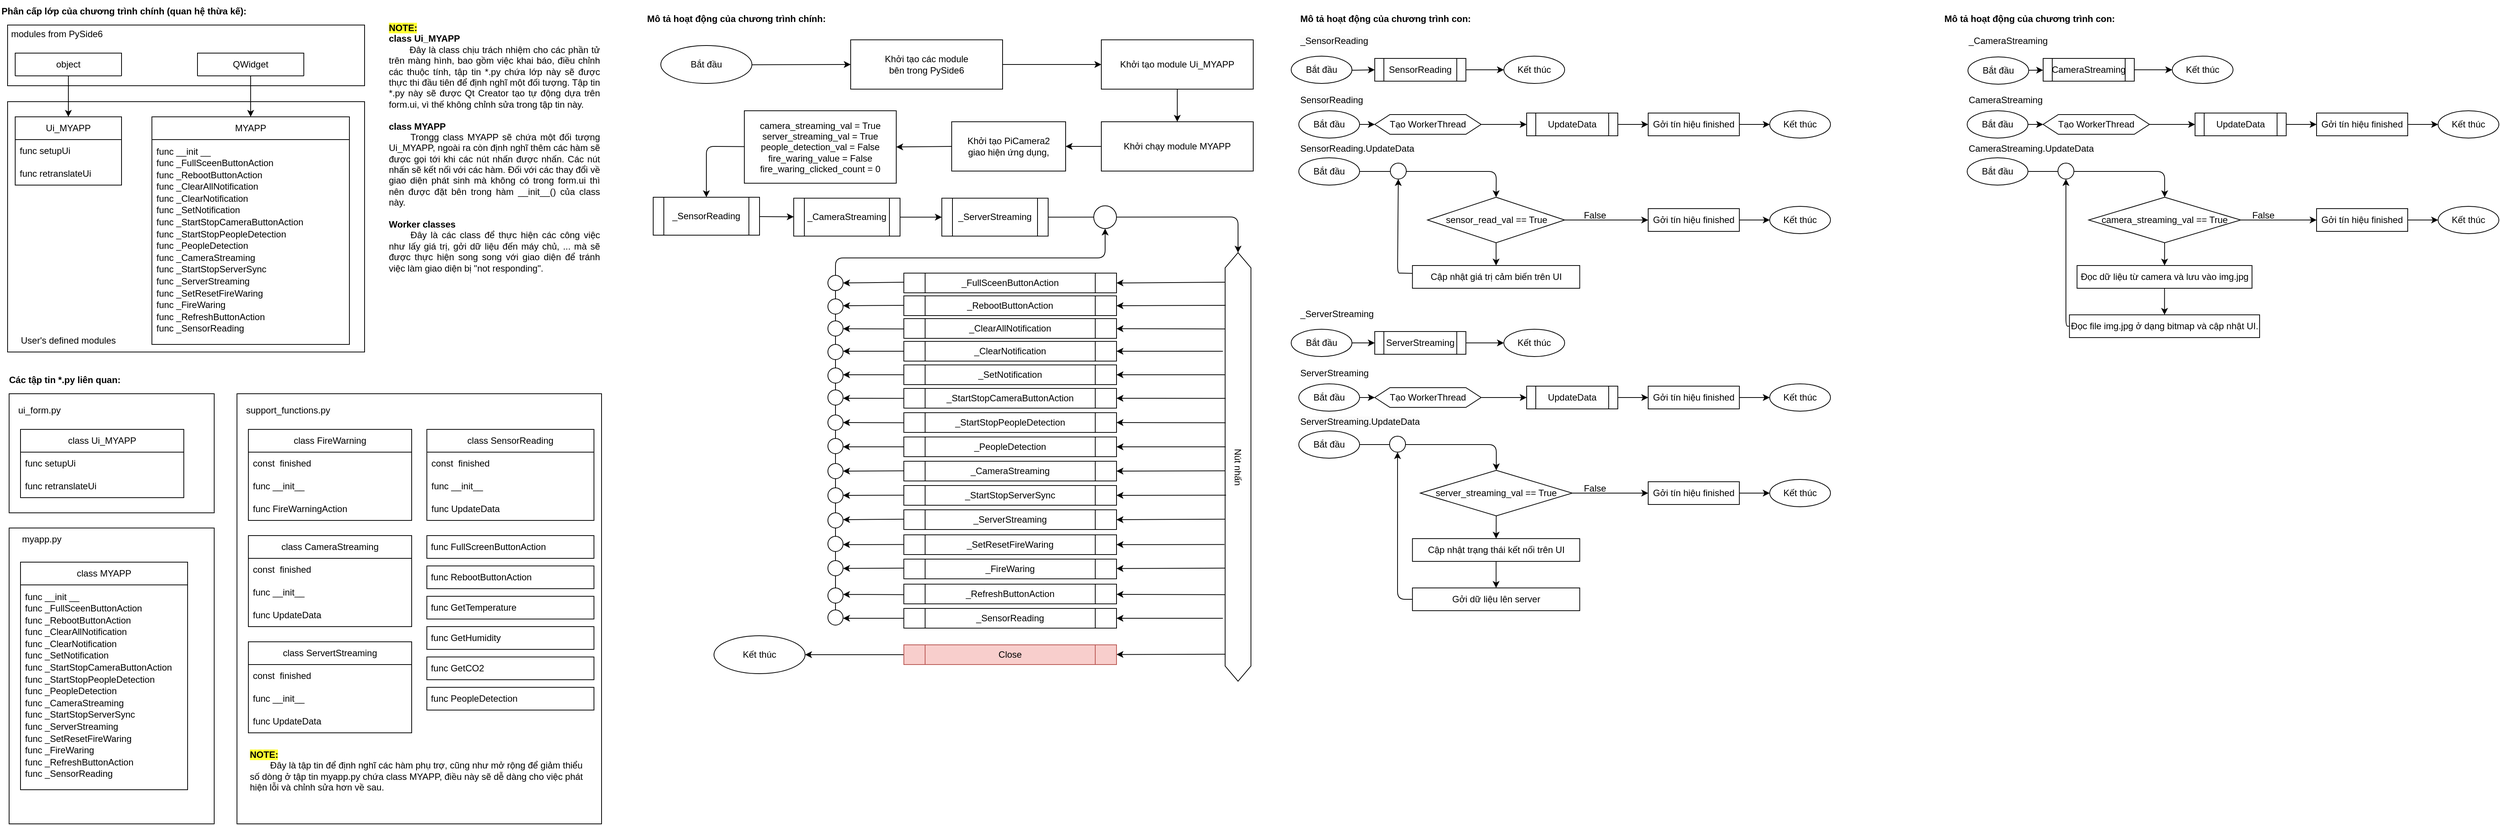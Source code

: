 <mxfile>
    <diagram id="oRTDr8enGg4dGtn7-55L" name="Page-1">
        <mxGraphModel dx="1300" dy="718" grid="1" gridSize="10" guides="1" tooltips="1" connect="1" arrows="1" fold="1" page="1" pageScale="1" pageWidth="850" pageHeight="1100" background="#ffffff" math="0" shadow="0">
            <root>
                <mxCell id="0"/>
                <mxCell id="1" parent="0"/>
                <mxCell id="27" value="" style="rounded=0;whiteSpace=wrap;html=1;" parent="1" vertex="1">
                    <mxGeometry x="20" y="134" width="470" height="330" as="geometry"/>
                </mxCell>
                <mxCell id="23" value="" style="rounded=0;whiteSpace=wrap;html=1;" parent="1" vertex="1">
                    <mxGeometry x="20" y="33" width="470" height="80" as="geometry"/>
                </mxCell>
                <mxCell id="9" value="Ui_MYAPP" style="swimlane;fontStyle=0;childLayout=stackLayout;horizontal=1;startSize=30;horizontalStack=0;resizeParent=1;resizeParentMax=0;resizeLast=0;collapsible=1;marginBottom=0;whiteSpace=wrap;html=1;" parent="1" vertex="1">
                    <mxGeometry x="30" y="154" width="140" height="90" as="geometry"/>
                </mxCell>
                <mxCell id="10" value="func setupUi" style="text;strokeColor=none;fillColor=none;align=left;verticalAlign=middle;spacingLeft=4;spacingRight=4;overflow=hidden;points=[[0,0.5],[1,0.5]];portConstraint=eastwest;rotatable=0;whiteSpace=wrap;html=1;" parent="9" vertex="1">
                    <mxGeometry y="30" width="140" height="30" as="geometry"/>
                </mxCell>
                <mxCell id="11" value="func retranslateUi" style="text;strokeColor=none;fillColor=none;align=left;verticalAlign=middle;spacingLeft=4;spacingRight=4;overflow=hidden;points=[[0,0.5],[1,0.5]];portConstraint=eastwest;rotatable=0;whiteSpace=wrap;html=1;" parent="9" vertex="1">
                    <mxGeometry y="60" width="140" height="30" as="geometry"/>
                </mxCell>
                <mxCell id="17" style="edgeStyle=none;html=1;exitX=0.5;exitY=1;exitDx=0;exitDy=0;entryX=0.5;entryY=0;entryDx=0;entryDy=0;" parent="1" source="13" target="9" edge="1">
                    <mxGeometry relative="1" as="geometry"/>
                </mxCell>
                <mxCell id="13" value="object" style="swimlane;fontStyle=0;childLayout=stackLayout;horizontal=1;startSize=30;horizontalStack=0;resizeParent=1;resizeParentMax=0;resizeLast=0;collapsible=1;marginBottom=0;whiteSpace=wrap;html=1;" parent="1" vertex="1">
                    <mxGeometry x="30" y="70" width="140" height="30" as="geometry"/>
                </mxCell>
                <mxCell id="18" value="MYAPP" style="swimlane;fontStyle=0;childLayout=stackLayout;horizontal=1;startSize=30;horizontalStack=0;resizeParent=1;resizeParentMax=0;resizeLast=0;collapsible=1;marginBottom=0;whiteSpace=wrap;html=1;" parent="1" vertex="1">
                    <mxGeometry x="210" y="154" width="260" height="300" as="geometry"/>
                </mxCell>
                <mxCell id="19" value="&lt;p style=&quot;margin-bottom: 0cm; line-height: 30%;&quot; class=&quot;MsoNormal&quot;&gt;func __init __&lt;br&gt;&lt;/p&gt;&lt;p style=&quot;margin-bottom: 0cm; line-height: 30%;&quot; class=&quot;MsoNormal&quot;&gt;func _FullSceenButtonAction&lt;/p&gt;&lt;p style=&quot;margin-bottom: 0cm; line-height: 30%;&quot; class=&quot;MsoNormal&quot;&gt;func _RebootButtonAction&lt;/p&gt;&lt;p style=&quot;margin-bottom: 0cm; line-height: 30%;&quot; class=&quot;MsoNormal&quot;&gt;func _ClearAllNotification&lt;/p&gt;&lt;p style=&quot;margin-bottom: 0cm; line-height: 30%;&quot; class=&quot;MsoNormal&quot;&gt;func _ClearNotification&lt;/p&gt;&lt;p style=&quot;margin-bottom: 0cm; line-height: 30%;&quot; class=&quot;MsoNormal&quot;&gt;func _SetNotification&lt;/p&gt;&lt;p style=&quot;margin-bottom: 0cm; line-height: 30%;&quot; class=&quot;MsoNormal&quot;&gt;func _StartStopCameraButtonAction&lt;/p&gt;&lt;p style=&quot;margin-bottom: 0cm; line-height: 30%;&quot; class=&quot;MsoNormal&quot;&gt;func _StartStopPeopleDetection&lt;/p&gt;&lt;p style=&quot;margin-bottom: 0cm; line-height: 30%;&quot; class=&quot;MsoNormal&quot;&gt;func _PeopleDetection&lt;/p&gt;&lt;p style=&quot;margin-bottom: 0cm; line-height: 30%;&quot; class=&quot;MsoNormal&quot;&gt;func _CameraStreaming&lt;/p&gt;&lt;p style=&quot;margin-bottom: 0cm; line-height: 30%;&quot; class=&quot;MsoNormal&quot;&gt;func _StartStopServerSync&lt;/p&gt;&lt;p style=&quot;margin-bottom: 0cm; line-height: 30%;&quot; class=&quot;MsoNormal&quot;&gt;func _ServerStreaming&lt;/p&gt;&lt;p style=&quot;margin-bottom: 0cm; line-height: 30%;&quot; class=&quot;MsoNormal&quot;&gt;func _SetResetFireWaring&lt;/p&gt;&lt;p style=&quot;margin-bottom: 0cm; line-height: 30%;&quot; class=&quot;MsoNormal&quot;&gt;func _FireWaring&lt;/p&gt;&lt;p style=&quot;margin-bottom: 0cm; line-height: 30%;&quot; class=&quot;MsoNormal&quot;&gt;func _RefreshButtonAction&lt;/p&gt;&lt;p style=&quot;margin-bottom: 0cm; line-height: 30%;&quot; class=&quot;MsoNormal&quot;&gt;func _SensorReading&lt;/p&gt;&lt;p style=&quot;margin-bottom: 0cm; line-height: 30%;&quot; class=&quot;MsoNormal&quot;&gt;&lt;br&gt;&lt;/p&gt;" style="text;strokeColor=none;fillColor=none;align=left;verticalAlign=middle;spacingLeft=4;spacingRight=4;overflow=hidden;points=[[0,0.5],[1,0.5]];portConstraint=eastwest;rotatable=0;whiteSpace=wrap;html=1;" parent="18" vertex="1">
                    <mxGeometry y="30" width="260" height="270" as="geometry"/>
                </mxCell>
                <mxCell id="25" style="edgeStyle=none;html=1;entryX=0.5;entryY=0;entryDx=0;entryDy=0;" parent="1" source="22" target="18" edge="1">
                    <mxGeometry relative="1" as="geometry"/>
                </mxCell>
                <mxCell id="22" value="QWidget" style="swimlane;fontStyle=0;childLayout=stackLayout;horizontal=1;startSize=30;horizontalStack=0;resizeParent=1;resizeParentMax=0;resizeLast=0;collapsible=1;marginBottom=0;whiteSpace=wrap;html=1;" parent="1" vertex="1">
                    <mxGeometry x="270" y="70" width="140" height="30" as="geometry"/>
                </mxCell>
                <mxCell id="26" value="modules from&amp;nbsp;PySide6" style="text;html=1;strokeColor=none;fillColor=none;align=center;verticalAlign=middle;whiteSpace=wrap;rounded=0;" parent="1" vertex="1">
                    <mxGeometry x="10" y="30" width="150" height="30" as="geometry"/>
                </mxCell>
                <mxCell id="28" value="User's defined modules" style="text;html=1;strokeColor=none;fillColor=none;align=center;verticalAlign=middle;whiteSpace=wrap;rounded=0;" parent="1" vertex="1">
                    <mxGeometry x="25" y="434" width="150" height="30" as="geometry"/>
                </mxCell>
                <mxCell id="38" value="&lt;font color=&quot;#000000&quot;&gt;&lt;b&gt;Phân cấp lớp của chương trình chính (quan hệ thừa kế):&lt;/b&gt;&lt;/font&gt;" style="text;html=1;strokeColor=none;fillColor=none;align=left;verticalAlign=middle;whiteSpace=wrap;rounded=0;labelBackgroundColor=none;fontColor=#FFFFFF;movable=1;resizable=1;rotatable=1;deletable=1;editable=1;connectable=1;" parent="1" vertex="1">
                    <mxGeometry x="10" width="560" height="30" as="geometry"/>
                </mxCell>
                <mxCell id="83" value="" style="rounded=0;whiteSpace=wrap;html=1;" parent="1" vertex="1">
                    <mxGeometry x="22" y="696" width="270" height="390" as="geometry"/>
                </mxCell>
                <mxCell id="84" value="" style="rounded=0;whiteSpace=wrap;html=1;" parent="1" vertex="1">
                    <mxGeometry x="22" y="519" width="270" height="157" as="geometry"/>
                </mxCell>
                <mxCell id="85" value="class Ui_MYAPP" style="swimlane;fontStyle=0;childLayout=stackLayout;horizontal=1;startSize=30;horizontalStack=0;resizeParent=1;resizeParentMax=0;resizeLast=0;collapsible=1;marginBottom=0;whiteSpace=wrap;html=1;" parent="1" vertex="1">
                    <mxGeometry x="37" y="566" width="215" height="90" as="geometry"/>
                </mxCell>
                <mxCell id="86" value="func setupUi" style="text;strokeColor=none;fillColor=none;align=left;verticalAlign=middle;spacingLeft=4;spacingRight=4;overflow=hidden;points=[[0,0.5],[1,0.5]];portConstraint=eastwest;rotatable=0;whiteSpace=wrap;html=1;" parent="85" vertex="1">
                    <mxGeometry y="30" width="215" height="30" as="geometry"/>
                </mxCell>
                <mxCell id="87" value="func retranslateUi" style="text;strokeColor=none;fillColor=none;align=left;verticalAlign=middle;spacingLeft=4;spacingRight=4;overflow=hidden;points=[[0,0.5],[1,0.5]];portConstraint=eastwest;rotatable=0;whiteSpace=wrap;html=1;" parent="85" vertex="1">
                    <mxGeometry y="60" width="215" height="30" as="geometry"/>
                </mxCell>
                <mxCell id="88" value="class&amp;nbsp;MYAPP" style="swimlane;fontStyle=0;childLayout=stackLayout;horizontal=1;startSize=30;horizontalStack=0;resizeParent=1;resizeParentMax=0;resizeLast=0;collapsible=1;marginBottom=0;whiteSpace=wrap;html=1;" parent="1" vertex="1">
                    <mxGeometry x="37" y="741" width="220" height="300" as="geometry"/>
                </mxCell>
                <mxCell id="89" value="&lt;p style=&quot;margin-bottom: 0cm; line-height: 30%;&quot; class=&quot;MsoNormal&quot;&gt;func __init __&lt;br&gt;&lt;/p&gt;&lt;p style=&quot;margin-bottom: 0cm; line-height: 30%;&quot; class=&quot;MsoNormal&quot;&gt;func _FullSceenButtonAction&lt;/p&gt;&lt;p style=&quot;margin-bottom: 0cm; line-height: 30%;&quot; class=&quot;MsoNormal&quot;&gt;func _RebootButtonAction&lt;/p&gt;&lt;p style=&quot;margin-bottom: 0cm; line-height: 30%;&quot; class=&quot;MsoNormal&quot;&gt;func _ClearAllNotification&lt;/p&gt;&lt;p style=&quot;margin-bottom: 0cm; line-height: 30%;&quot; class=&quot;MsoNormal&quot;&gt;func _ClearNotification&lt;/p&gt;&lt;p style=&quot;margin-bottom: 0cm; line-height: 30%;&quot; class=&quot;MsoNormal&quot;&gt;func _SetNotification&lt;/p&gt;&lt;p style=&quot;margin-bottom: 0cm; line-height: 30%;&quot; class=&quot;MsoNormal&quot;&gt;func _StartStopCameraButtonAction&lt;/p&gt;&lt;p style=&quot;margin-bottom: 0cm; line-height: 30%;&quot; class=&quot;MsoNormal&quot;&gt;func _StartStopPeopleDetection&lt;/p&gt;&lt;p style=&quot;margin-bottom: 0cm; line-height: 30%;&quot; class=&quot;MsoNormal&quot;&gt;func _PeopleDetection&lt;/p&gt;&lt;p style=&quot;margin-bottom: 0cm; line-height: 30%;&quot; class=&quot;MsoNormal&quot;&gt;func _CameraStreaming&lt;/p&gt;&lt;p style=&quot;margin-bottom: 0cm; line-height: 30%;&quot; class=&quot;MsoNormal&quot;&gt;func _StartStopServerSync&lt;/p&gt;&lt;p style=&quot;margin-bottom: 0cm; line-height: 30%;&quot; class=&quot;MsoNormal&quot;&gt;func _ServerStreaming&lt;/p&gt;&lt;p style=&quot;margin-bottom: 0cm; line-height: 30%;&quot; class=&quot;MsoNormal&quot;&gt;func _SetResetFireWaring&lt;/p&gt;&lt;p style=&quot;margin-bottom: 0cm; line-height: 30%;&quot; class=&quot;MsoNormal&quot;&gt;func _FireWaring&lt;/p&gt;&lt;p style=&quot;margin-bottom: 0cm; line-height: 30%;&quot; class=&quot;MsoNormal&quot;&gt;func _RefreshButtonAction&lt;/p&gt;&lt;p style=&quot;margin-bottom: 0cm; line-height: 30%;&quot; class=&quot;MsoNormal&quot;&gt;func _SensorReading&lt;/p&gt;&lt;p style=&quot;margin-bottom: 0cm; line-height: 30%;&quot; class=&quot;MsoNormal&quot;&gt;&lt;br&gt;&lt;/p&gt;" style="text;strokeColor=none;fillColor=none;align=left;verticalAlign=middle;spacingLeft=4;spacingRight=4;overflow=hidden;points=[[0,0.5],[1,0.5]];portConstraint=eastwest;rotatable=0;whiteSpace=wrap;html=1;" parent="88" vertex="1">
                    <mxGeometry y="30" width="220" height="270" as="geometry"/>
                </mxCell>
                <mxCell id="90" value="ui_form.py" style="text;html=1;strokeColor=none;fillColor=none;align=left;verticalAlign=middle;whiteSpace=wrap;rounded=0;" parent="1" vertex="1">
                    <mxGeometry x="32" y="526" width="150" height="30" as="geometry"/>
                </mxCell>
                <mxCell id="91" value="&lt;font color=&quot;#000000&quot;&gt;&lt;b&gt;Các tập tin *.py liên quan:&lt;/b&gt;&lt;/font&gt;" style="text;html=1;strokeColor=none;fillColor=none;align=left;verticalAlign=middle;whiteSpace=wrap;rounded=0;labelBackgroundColor=none;fontColor=#FFFFFF;movable=1;resizable=1;rotatable=1;deletable=1;editable=1;connectable=1;" parent="1" vertex="1">
                    <mxGeometry x="20" y="486" width="560" height="30" as="geometry"/>
                </mxCell>
                <mxCell id="92" value="myapp.py" style="text;html=1;strokeColor=none;fillColor=none;align=left;verticalAlign=middle;whiteSpace=wrap;rounded=0;" parent="1" vertex="1">
                    <mxGeometry x="37" y="696" width="150" height="30" as="geometry"/>
                </mxCell>
                <mxCell id="93" value="" style="rounded=0;whiteSpace=wrap;html=1;" parent="1" vertex="1">
                    <mxGeometry x="322" y="519" width="480" height="567" as="geometry"/>
                </mxCell>
                <mxCell id="94" value="class&amp;nbsp;FireWarning" style="swimlane;fontStyle=0;childLayout=stackLayout;horizontal=1;startSize=30;horizontalStack=0;resizeParent=1;resizeParentMax=0;resizeLast=0;collapsible=1;marginBottom=0;whiteSpace=wrap;html=1;" parent="1" vertex="1">
                    <mxGeometry x="337" y="566" width="215" height="120" as="geometry"/>
                </mxCell>
                <mxCell id="95" value="const&amp;nbsp; finished" style="text;strokeColor=none;fillColor=none;align=left;verticalAlign=middle;spacingLeft=4;spacingRight=4;overflow=hidden;points=[[0,0.5],[1,0.5]];portConstraint=eastwest;rotatable=0;whiteSpace=wrap;html=1;" parent="94" vertex="1">
                    <mxGeometry y="30" width="215" height="30" as="geometry"/>
                </mxCell>
                <mxCell id="96" value="func __init__" style="text;strokeColor=none;fillColor=none;align=left;verticalAlign=middle;spacingLeft=4;spacingRight=4;overflow=hidden;points=[[0,0.5],[1,0.5]];portConstraint=eastwest;rotatable=0;whiteSpace=wrap;html=1;" parent="94" vertex="1">
                    <mxGeometry y="60" width="215" height="30" as="geometry"/>
                </mxCell>
                <mxCell id="97" value="func FireWarningAction" style="text;strokeColor=none;fillColor=none;align=left;verticalAlign=middle;spacingLeft=4;spacingRight=4;overflow=hidden;points=[[0,0.5],[1,0.5]];portConstraint=eastwest;rotatable=0;whiteSpace=wrap;html=1;" parent="94" vertex="1">
                    <mxGeometry y="90" width="215" height="30" as="geometry"/>
                </mxCell>
                <mxCell id="98" value="support_functions.py" style="text;html=1;strokeColor=none;fillColor=none;align=left;verticalAlign=middle;whiteSpace=wrap;rounded=0;" parent="1" vertex="1">
                    <mxGeometry x="332" y="526" width="150" height="30" as="geometry"/>
                </mxCell>
                <mxCell id="99" value="class&amp;nbsp;CameraStreaming" style="swimlane;fontStyle=0;childLayout=stackLayout;horizontal=1;startSize=30;horizontalStack=0;resizeParent=1;resizeParentMax=0;resizeLast=0;collapsible=1;marginBottom=0;whiteSpace=wrap;html=1;" parent="1" vertex="1">
                    <mxGeometry x="337" y="706" width="215" height="120" as="geometry"/>
                </mxCell>
                <mxCell id="100" value="const&amp;nbsp; finished" style="text;strokeColor=none;fillColor=none;align=left;verticalAlign=middle;spacingLeft=4;spacingRight=4;overflow=hidden;points=[[0,0.5],[1,0.5]];portConstraint=eastwest;rotatable=0;whiteSpace=wrap;html=1;" parent="99" vertex="1">
                    <mxGeometry y="30" width="215" height="30" as="geometry"/>
                </mxCell>
                <mxCell id="101" value="func __init__" style="text;strokeColor=none;fillColor=none;align=left;verticalAlign=middle;spacingLeft=4;spacingRight=4;overflow=hidden;points=[[0,0.5],[1,0.5]];portConstraint=eastwest;rotatable=0;whiteSpace=wrap;html=1;" parent="99" vertex="1">
                    <mxGeometry y="60" width="215" height="30" as="geometry"/>
                </mxCell>
                <mxCell id="102" value="func UpdateData" style="text;strokeColor=none;fillColor=none;align=left;verticalAlign=middle;spacingLeft=4;spacingRight=4;overflow=hidden;points=[[0,0.5],[1,0.5]];portConstraint=eastwest;rotatable=0;whiteSpace=wrap;html=1;" parent="99" vertex="1">
                    <mxGeometry y="90" width="215" height="30" as="geometry"/>
                </mxCell>
                <mxCell id="103" value="class&amp;nbsp;ServertStreaming" style="swimlane;fontStyle=0;childLayout=stackLayout;horizontal=1;startSize=30;horizontalStack=0;resizeParent=1;resizeParentMax=0;resizeLast=0;collapsible=1;marginBottom=0;whiteSpace=wrap;html=1;" parent="1" vertex="1">
                    <mxGeometry x="337" y="846" width="215" height="120" as="geometry"/>
                </mxCell>
                <mxCell id="104" value="const&amp;nbsp; finished" style="text;strokeColor=none;fillColor=none;align=left;verticalAlign=middle;spacingLeft=4;spacingRight=4;overflow=hidden;points=[[0,0.5],[1,0.5]];portConstraint=eastwest;rotatable=0;whiteSpace=wrap;html=1;" parent="103" vertex="1">
                    <mxGeometry y="30" width="215" height="30" as="geometry"/>
                </mxCell>
                <mxCell id="105" value="func __init__" style="text;strokeColor=none;fillColor=none;align=left;verticalAlign=middle;spacingLeft=4;spacingRight=4;overflow=hidden;points=[[0,0.5],[1,0.5]];portConstraint=eastwest;rotatable=0;whiteSpace=wrap;html=1;" parent="103" vertex="1">
                    <mxGeometry y="60" width="215" height="30" as="geometry"/>
                </mxCell>
                <mxCell id="106" value="func UpdateData" style="text;strokeColor=none;fillColor=none;align=left;verticalAlign=middle;spacingLeft=4;spacingRight=4;overflow=hidden;points=[[0,0.5],[1,0.5]];portConstraint=eastwest;rotatable=0;whiteSpace=wrap;html=1;" parent="103" vertex="1">
                    <mxGeometry y="90" width="215" height="30" as="geometry"/>
                </mxCell>
                <mxCell id="107" value="class SensorReading" style="swimlane;fontStyle=0;childLayout=stackLayout;horizontal=1;startSize=30;horizontalStack=0;resizeParent=1;resizeParentMax=0;resizeLast=0;collapsible=1;marginBottom=0;whiteSpace=wrap;html=1;" parent="1" vertex="1">
                    <mxGeometry x="572" y="566" width="220" height="120" as="geometry"/>
                </mxCell>
                <mxCell id="108" value="const&amp;nbsp; finished" style="text;strokeColor=none;fillColor=none;align=left;verticalAlign=middle;spacingLeft=4;spacingRight=4;overflow=hidden;points=[[0,0.5],[1,0.5]];portConstraint=eastwest;rotatable=0;whiteSpace=wrap;html=1;" parent="107" vertex="1">
                    <mxGeometry y="30" width="220" height="30" as="geometry"/>
                </mxCell>
                <mxCell id="109" value="func __init__" style="text;strokeColor=none;fillColor=none;align=left;verticalAlign=middle;spacingLeft=4;spacingRight=4;overflow=hidden;points=[[0,0.5],[1,0.5]];portConstraint=eastwest;rotatable=0;whiteSpace=wrap;html=1;" parent="107" vertex="1">
                    <mxGeometry y="60" width="220" height="30" as="geometry"/>
                </mxCell>
                <mxCell id="110" value="func UpdateData" style="text;strokeColor=none;fillColor=none;align=left;verticalAlign=middle;spacingLeft=4;spacingRight=4;overflow=hidden;points=[[0,0.5],[1,0.5]];portConstraint=eastwest;rotatable=0;whiteSpace=wrap;html=1;" parent="107" vertex="1">
                    <mxGeometry y="90" width="220" height="30" as="geometry"/>
                </mxCell>
                <mxCell id="111" value="&amp;nbsp;func FullScreenButtonAction" style="rounded=0;whiteSpace=wrap;html=1;labelBackgroundColor=none;fontColor=#000000;align=left;" parent="1" vertex="1">
                    <mxGeometry x="572" y="706" width="220" height="30" as="geometry"/>
                </mxCell>
                <mxCell id="112" value="&amp;nbsp;func RebootButtonAction" style="rounded=0;whiteSpace=wrap;html=1;labelBackgroundColor=none;fontColor=#000000;align=left;" parent="1" vertex="1">
                    <mxGeometry x="572" y="746" width="220" height="30" as="geometry"/>
                </mxCell>
                <mxCell id="113" value="&amp;nbsp;func GetTemperature" style="rounded=0;whiteSpace=wrap;html=1;labelBackgroundColor=none;fontColor=#000000;align=left;" parent="1" vertex="1">
                    <mxGeometry x="572" y="786" width="220" height="30" as="geometry"/>
                </mxCell>
                <mxCell id="114" value="&amp;nbsp;func GetHumidity" style="rounded=0;whiteSpace=wrap;html=1;labelBackgroundColor=none;fontColor=#000000;align=left;" parent="1" vertex="1">
                    <mxGeometry x="572" y="826" width="220" height="30" as="geometry"/>
                </mxCell>
                <mxCell id="115" value="&amp;nbsp;func GetCO2" style="rounded=0;whiteSpace=wrap;html=1;labelBackgroundColor=none;fontColor=#000000;align=left;" parent="1" vertex="1">
                    <mxGeometry x="572" y="866" width="220" height="30" as="geometry"/>
                </mxCell>
                <mxCell id="116" value="&amp;nbsp;func PeopleDetection" style="rounded=0;whiteSpace=wrap;html=1;labelBackgroundColor=none;fontColor=#000000;align=left;" parent="1" vertex="1">
                    <mxGeometry x="572" y="906" width="220" height="30" as="geometry"/>
                </mxCell>
                <mxCell id="330" value="&lt;font color=&quot;#000000&quot;&gt;&lt;b&gt;Mô tả hoạt động của chương trình con:&lt;/b&gt;&lt;/font&gt;" style="text;html=1;strokeColor=none;fillColor=none;align=left;verticalAlign=middle;whiteSpace=wrap;rounded=0;labelBackgroundColor=none;fontColor=#FFFFFF;movable=1;resizable=1;rotatable=1;deletable=1;editable=1;connectable=1;" parent="1" vertex="1">
                    <mxGeometry x="1720" y="10" width="560" height="30" as="geometry"/>
                </mxCell>
                <mxCell id="356" value="&lt;span style=&quot;color: rgb(0, 0, 0); font-family: Helvetica; font-size: 12px; font-style: normal; font-variant-ligatures: normal; font-variant-caps: normal; font-weight: 400; letter-spacing: normal; orphans: 2; text-align: center; text-indent: 0px; text-transform: none; widows: 2; word-spacing: 0px; -webkit-text-stroke-width: 0px; background-color: rgb(251, 251, 251); text-decoration-thickness: initial; text-decoration-style: initial; text-decoration-color: initial; float: none; display: inline !important;&quot;&gt;_SensorReading&lt;/span&gt;" style="text;whiteSpace=wrap;html=1;fontColor=#000000;" parent="1" vertex="1">
                    <mxGeometry x="1720" y="40" width="120" height="40" as="geometry"/>
                </mxCell>
                <mxCell id="362" value="" style="edgeStyle=none;html=1;fontColor=#000000;" parent="1" source="358" target="360" edge="1">
                    <mxGeometry relative="1" as="geometry"/>
                </mxCell>
                <mxCell id="358" value="Bắt đầu" style="ellipse;whiteSpace=wrap;html=1;labelBackgroundColor=none;fontColor=#000000;" parent="1" vertex="1">
                    <mxGeometry x="1710" y="74" width="80" height="36" as="geometry"/>
                </mxCell>
                <mxCell id="363" value="" style="edgeStyle=none;html=1;fontColor=#000000;" parent="1" source="360" target="361" edge="1">
                    <mxGeometry relative="1" as="geometry"/>
                </mxCell>
                <mxCell id="360" value="SensorReading" style="shape=process;whiteSpace=wrap;html=1;backgroundOutline=1;labelBackgroundColor=none;fontColor=#000000;" parent="1" vertex="1">
                    <mxGeometry x="1820" y="77" width="120" height="30" as="geometry"/>
                </mxCell>
                <mxCell id="361" value="Kết thúc" style="ellipse;whiteSpace=wrap;html=1;labelBackgroundColor=none;fontColor=#000000;" parent="1" vertex="1">
                    <mxGeometry x="1990" y="74" width="80" height="36" as="geometry"/>
                </mxCell>
                <mxCell id="364" value="&lt;span style=&quot;color: rgb(0, 0, 0); font-family: Helvetica; font-size: 12px; font-style: normal; font-variant-ligatures: normal; font-variant-caps: normal; font-weight: 400; letter-spacing: normal; orphans: 2; text-align: center; text-indent: 0px; text-transform: none; widows: 2; word-spacing: 0px; -webkit-text-stroke-width: 0px; background-color: rgb(251, 251, 251); text-decoration-thickness: initial; text-decoration-style: initial; text-decoration-color: initial; float: none; display: inline !important;&quot;&gt;SensorReading&lt;/span&gt;" style="text;whiteSpace=wrap;html=1;fontColor=#000000;" parent="1" vertex="1">
                    <mxGeometry x="1720" y="117.5" width="120" height="40" as="geometry"/>
                </mxCell>
                <mxCell id="367" value="" style="edgeStyle=none;html=1;fontColor=#000000;" parent="1" source="365" target="366" edge="1">
                    <mxGeometry relative="1" as="geometry"/>
                </mxCell>
                <mxCell id="365" value="Bắt đầu" style="ellipse;whiteSpace=wrap;html=1;labelBackgroundColor=none;fontColor=#000000;" parent="1" vertex="1">
                    <mxGeometry x="1720" y="146" width="80" height="36" as="geometry"/>
                </mxCell>
                <mxCell id="366" value="Tạo WorkerThread" style="shape=hexagon;perimeter=hexagonPerimeter2;whiteSpace=wrap;html=1;fixedSize=1;labelBackgroundColor=none;fontColor=#000000;" parent="1" vertex="1">
                    <mxGeometry x="1820" y="151" width="140" height="26" as="geometry"/>
                </mxCell>
                <mxCell id="368" value="" style="endArrow=classic;html=1;fontColor=#000000;exitX=1;exitY=0.5;exitDx=0;exitDy=0;" parent="1" source="366" edge="1">
                    <mxGeometry width="50" height="50" relative="1" as="geometry">
                        <mxPoint x="2010" y="190" as="sourcePoint"/>
                        <mxPoint x="2020" y="164" as="targetPoint"/>
                    </mxGeometry>
                </mxCell>
                <mxCell id="373" value="" style="edgeStyle=none;html=1;fontColor=#000000;" parent="1" source="370" target="371" edge="1">
                    <mxGeometry relative="1" as="geometry"/>
                </mxCell>
                <mxCell id="370" value="UpdateData" style="shape=process;whiteSpace=wrap;html=1;backgroundOutline=1;labelBackgroundColor=none;fontColor=#000000;" parent="1" vertex="1">
                    <mxGeometry x="2020" y="149" width="120" height="30" as="geometry"/>
                </mxCell>
                <mxCell id="374" value="" style="edgeStyle=none;html=1;fontColor=#000000;" parent="1" source="371" target="372" edge="1">
                    <mxGeometry relative="1" as="geometry"/>
                </mxCell>
                <mxCell id="371" value="Gởi tín hiệu finished" style="rounded=0;whiteSpace=wrap;html=1;labelBackgroundColor=none;fontColor=#000000;" parent="1" vertex="1">
                    <mxGeometry x="2180" y="149" width="120" height="30" as="geometry"/>
                </mxCell>
                <mxCell id="372" value="Kết thúc" style="ellipse;whiteSpace=wrap;html=1;labelBackgroundColor=none;fontColor=#000000;" parent="1" vertex="1">
                    <mxGeometry x="2340" y="146" width="80" height="36" as="geometry"/>
                </mxCell>
                <mxCell id="375" value="&lt;span style=&quot;color: rgb(0, 0, 0); font-family: Helvetica; font-size: 12px; font-style: normal; font-variant-ligatures: normal; font-variant-caps: normal; font-weight: 400; letter-spacing: normal; orphans: 2; text-align: center; text-indent: 0px; text-transform: none; widows: 2; word-spacing: 0px; -webkit-text-stroke-width: 0px; background-color: rgb(251, 251, 251); text-decoration-thickness: initial; text-decoration-style: initial; text-decoration-color: initial; float: none; display: inline !important;&quot;&gt;SensorReading.UpdateData&lt;/span&gt;" style="text;whiteSpace=wrap;html=1;fontColor=#000000;" parent="1" vertex="1">
                    <mxGeometry x="1720" y="182" width="180" height="40" as="geometry"/>
                </mxCell>
                <mxCell id="378" style="edgeStyle=none;html=1;entryX=0.5;entryY=0;entryDx=0;entryDy=0;fontColor=#000000;" parent="1" source="376" target="377" edge="1">
                    <mxGeometry relative="1" as="geometry">
                        <Array as="points">
                            <mxPoint x="1980" y="226"/>
                        </Array>
                    </mxGeometry>
                </mxCell>
                <mxCell id="376" value="Bắt đầu" style="ellipse;whiteSpace=wrap;html=1;labelBackgroundColor=none;fontColor=#000000;" parent="1" vertex="1">
                    <mxGeometry x="1720" y="208" width="80" height="36" as="geometry"/>
                </mxCell>
                <mxCell id="383" style="edgeStyle=none;html=1;entryX=0;entryY=0.5;entryDx=0;entryDy=0;fontColor=#000000;" parent="1" source="377" target="381" edge="1">
                    <mxGeometry relative="1" as="geometry"/>
                </mxCell>
                <mxCell id="389" value="" style="edgeStyle=none;html=1;fontColor=#000000;" parent="1" source="377" target="385" edge="1">
                    <mxGeometry relative="1" as="geometry"/>
                </mxCell>
                <mxCell id="377" value="sensor_read_val == True" style="rhombus;whiteSpace=wrap;html=1;labelBackgroundColor=none;fontColor=#000000;" parent="1" vertex="1">
                    <mxGeometry x="1889.5" y="260" width="180.5" height="60" as="geometry"/>
                </mxCell>
                <mxCell id="380" value="" style="edgeStyle=none;html=1;fontColor=#000000;" parent="1" source="381" target="382" edge="1">
                    <mxGeometry relative="1" as="geometry"/>
                </mxCell>
                <mxCell id="381" value="Gởi tín hiệu finished" style="rounded=0;whiteSpace=wrap;html=1;labelBackgroundColor=none;fontColor=#000000;" parent="1" vertex="1">
                    <mxGeometry x="2180" y="275" width="120" height="30" as="geometry"/>
                </mxCell>
                <mxCell id="382" value="Kết thúc" style="ellipse;whiteSpace=wrap;html=1;labelBackgroundColor=none;fontColor=#000000;" parent="1" vertex="1">
                    <mxGeometry x="2340" y="272" width="80" height="36" as="geometry"/>
                </mxCell>
                <mxCell id="384" value="False" style="text;html=1;strokeColor=none;fillColor=none;align=center;verticalAlign=middle;whiteSpace=wrap;rounded=0;labelBackgroundColor=none;fontColor=#000000;" parent="1" vertex="1">
                    <mxGeometry x="2080" y="269" width="60" height="30" as="geometry"/>
                </mxCell>
                <mxCell id="390" style="edgeStyle=none;html=1;entryX=0.5;entryY=1;entryDx=0;entryDy=0;fontColor=#000000;" parent="1" source="385" target="386" edge="1">
                    <mxGeometry relative="1" as="geometry">
                        <Array as="points">
                            <mxPoint x="1860" y="360"/>
                            <mxPoint x="1850" y="360"/>
                        </Array>
                    </mxGeometry>
                </mxCell>
                <mxCell id="385" value="Cập nhật giá trị cảm biến trên UI" style="rounded=0;whiteSpace=wrap;html=1;labelBackgroundColor=none;fontColor=#000000;" parent="1" vertex="1">
                    <mxGeometry x="1869.63" y="350" width="220.25" height="30" as="geometry"/>
                </mxCell>
                <mxCell id="386" value="" style="ellipse;whiteSpace=wrap;html=1;aspect=fixed;labelBackgroundColor=none;fontColor=#000000;" parent="1" vertex="1">
                    <mxGeometry x="1840.5" y="215" width="21" height="21" as="geometry"/>
                </mxCell>
                <mxCell id="391" value="" style="edgeStyle=none;html=1;fontColor=#000000;" parent="1" source="392" target="394" edge="1">
                    <mxGeometry relative="1" as="geometry"/>
                </mxCell>
                <mxCell id="392" value="Bắt đầu" style="ellipse;whiteSpace=wrap;html=1;labelBackgroundColor=none;fontColor=#000000;" parent="1" vertex="1">
                    <mxGeometry x="1710" y="434" width="80" height="36" as="geometry"/>
                </mxCell>
                <mxCell id="393" value="" style="edgeStyle=none;html=1;fontColor=#000000;" parent="1" source="394" target="395" edge="1">
                    <mxGeometry relative="1" as="geometry"/>
                </mxCell>
                <mxCell id="394" value="ServerStreaming" style="shape=process;whiteSpace=wrap;html=1;backgroundOutline=1;labelBackgroundColor=none;fontColor=#000000;" parent="1" vertex="1">
                    <mxGeometry x="1820" y="437" width="120" height="30" as="geometry"/>
                </mxCell>
                <mxCell id="395" value="Kết thúc" style="ellipse;whiteSpace=wrap;html=1;labelBackgroundColor=none;fontColor=#000000;" parent="1" vertex="1">
                    <mxGeometry x="1990" y="434" width="80" height="36" as="geometry"/>
                </mxCell>
                <mxCell id="396" value="&lt;span style=&quot;text-align: center;&quot;&gt;ServerStreaming&lt;/span&gt;" style="text;whiteSpace=wrap;html=1;fontColor=#000000;" parent="1" vertex="1">
                    <mxGeometry x="1720" y="477.5" width="120" height="40" as="geometry"/>
                </mxCell>
                <mxCell id="397" value="" style="edgeStyle=none;html=1;fontColor=#000000;" parent="1" source="398" target="399" edge="1">
                    <mxGeometry relative="1" as="geometry"/>
                </mxCell>
                <mxCell id="398" value="Bắt đầu" style="ellipse;whiteSpace=wrap;html=1;labelBackgroundColor=none;fontColor=#000000;" parent="1" vertex="1">
                    <mxGeometry x="1720" y="506" width="80" height="36" as="geometry"/>
                </mxCell>
                <mxCell id="399" value="Tạo WorkerThread" style="shape=hexagon;perimeter=hexagonPerimeter2;whiteSpace=wrap;html=1;fixedSize=1;labelBackgroundColor=none;fontColor=#000000;" parent="1" vertex="1">
                    <mxGeometry x="1820" y="511" width="140" height="26" as="geometry"/>
                </mxCell>
                <mxCell id="400" value="" style="endArrow=classic;html=1;fontColor=#000000;exitX=1;exitY=0.5;exitDx=0;exitDy=0;" parent="1" source="399" edge="1">
                    <mxGeometry width="50" height="50" relative="1" as="geometry">
                        <mxPoint x="2010" y="550" as="sourcePoint"/>
                        <mxPoint x="2020" y="524" as="targetPoint"/>
                    </mxGeometry>
                </mxCell>
                <mxCell id="401" value="" style="edgeStyle=none;html=1;fontColor=#000000;" parent="1" source="402" target="404" edge="1">
                    <mxGeometry relative="1" as="geometry"/>
                </mxCell>
                <mxCell id="402" value="UpdateData" style="shape=process;whiteSpace=wrap;html=1;backgroundOutline=1;labelBackgroundColor=none;fontColor=#000000;" parent="1" vertex="1">
                    <mxGeometry x="2020" y="509" width="120" height="30" as="geometry"/>
                </mxCell>
                <mxCell id="403" value="" style="edgeStyle=none;html=1;fontColor=#000000;" parent="1" source="404" target="405" edge="1">
                    <mxGeometry relative="1" as="geometry"/>
                </mxCell>
                <mxCell id="404" value="Gởi tín hiệu finished" style="rounded=0;whiteSpace=wrap;html=1;labelBackgroundColor=none;fontColor=#000000;" parent="1" vertex="1">
                    <mxGeometry x="2180" y="509" width="120" height="30" as="geometry"/>
                </mxCell>
                <mxCell id="405" value="Kết thúc" style="ellipse;whiteSpace=wrap;html=1;labelBackgroundColor=none;fontColor=#000000;" parent="1" vertex="1">
                    <mxGeometry x="2340" y="506" width="80" height="36" as="geometry"/>
                </mxCell>
                <mxCell id="406" value="&lt;span style=&quot;color: rgb(0, 0, 0); font-family: Helvetica; font-size: 12px; font-style: normal; font-variant-ligatures: normal; font-variant-caps: normal; font-weight: 400; letter-spacing: normal; orphans: 2; text-align: center; text-indent: 0px; text-transform: none; widows: 2; word-spacing: 0px; -webkit-text-stroke-width: 0px; background-color: rgb(251, 251, 251); text-decoration-thickness: initial; text-decoration-style: initial; text-decoration-color: initial; float: none; display: inline !important;&quot;&gt;ServerStreaming.UpdateData&lt;/span&gt;" style="text;whiteSpace=wrap;html=1;fontColor=#000000;" parent="1" vertex="1">
                    <mxGeometry x="1720" y="542" width="180" height="40" as="geometry"/>
                </mxCell>
                <mxCell id="407" style="edgeStyle=none;html=1;entryX=0.5;entryY=0;entryDx=0;entryDy=0;fontColor=#000000;" parent="1" source="408" target="411" edge="1">
                    <mxGeometry relative="1" as="geometry">
                        <Array as="points">
                            <mxPoint x="1980" y="586"/>
                        </Array>
                    </mxGeometry>
                </mxCell>
                <mxCell id="408" value="Bắt đầu" style="ellipse;whiteSpace=wrap;html=1;labelBackgroundColor=none;fontColor=#000000;" parent="1" vertex="1">
                    <mxGeometry x="1720" y="568" width="80" height="36" as="geometry"/>
                </mxCell>
                <mxCell id="409" style="edgeStyle=none;html=1;entryX=0;entryY=0.5;entryDx=0;entryDy=0;fontColor=#000000;" parent="1" source="411" target="413" edge="1">
                    <mxGeometry relative="1" as="geometry"/>
                </mxCell>
                <mxCell id="410" value="" style="edgeStyle=none;html=1;fontColor=#000000;" parent="1" source="411" target="417" edge="1">
                    <mxGeometry relative="1" as="geometry"/>
                </mxCell>
                <mxCell id="411" value="server_streaming_val == True" style="rhombus;whiteSpace=wrap;html=1;labelBackgroundColor=none;fontColor=#000000;" parent="1" vertex="1">
                    <mxGeometry x="1880" y="620" width="200" height="60" as="geometry"/>
                </mxCell>
                <mxCell id="412" value="" style="edgeStyle=none;html=1;fontColor=#000000;" parent="1" source="413" target="414" edge="1">
                    <mxGeometry relative="1" as="geometry"/>
                </mxCell>
                <mxCell id="413" value="Gởi tín hiệu finished" style="rounded=0;whiteSpace=wrap;html=1;labelBackgroundColor=none;fontColor=#000000;" parent="1" vertex="1">
                    <mxGeometry x="2180" y="635" width="120" height="30" as="geometry"/>
                </mxCell>
                <mxCell id="414" value="Kết thúc" style="ellipse;whiteSpace=wrap;html=1;labelBackgroundColor=none;fontColor=#000000;" parent="1" vertex="1">
                    <mxGeometry x="2340" y="632" width="80" height="36" as="geometry"/>
                </mxCell>
                <mxCell id="415" value="False" style="text;html=1;strokeColor=none;fillColor=none;align=center;verticalAlign=middle;whiteSpace=wrap;rounded=0;labelBackgroundColor=none;fontColor=#000000;" parent="1" vertex="1">
                    <mxGeometry x="2080" y="629" width="60" height="30" as="geometry"/>
                </mxCell>
                <mxCell id="421" style="edgeStyle=none;html=1;entryX=0.5;entryY=0;entryDx=0;entryDy=0;fontColor=#000000;" parent="1" source="417" target="420" edge="1">
                    <mxGeometry relative="1" as="geometry"/>
                </mxCell>
                <mxCell id="417" value="Cập nhật trạng thái kết nối trên UI" style="rounded=0;whiteSpace=wrap;html=1;labelBackgroundColor=none;fontColor=#000000;" parent="1" vertex="1">
                    <mxGeometry x="1869.63" y="710" width="220.25" height="30" as="geometry"/>
                </mxCell>
                <mxCell id="418" value="" style="ellipse;whiteSpace=wrap;html=1;aspect=fixed;labelBackgroundColor=none;fontColor=#000000;" parent="1" vertex="1">
                    <mxGeometry x="1839.5" y="575" width="21" height="21" as="geometry"/>
                </mxCell>
                <mxCell id="419" value="&lt;div style=&quot;text-align: center;&quot;&gt;&lt;span style=&quot;background-color: initial;&quot;&gt;_ServerStreaming&lt;/span&gt;&lt;/div&gt;" style="text;whiteSpace=wrap;html=1;fontColor=#000000;" parent="1" vertex="1">
                    <mxGeometry x="1720" y="400" width="120" height="40" as="geometry"/>
                </mxCell>
                <mxCell id="420" value="Gởi dữ liệu lên server" style="rounded=0;whiteSpace=wrap;html=1;labelBackgroundColor=none;fontColor=#000000;" parent="1" vertex="1">
                    <mxGeometry x="1869.63" y="775" width="220.25" height="30" as="geometry"/>
                </mxCell>
                <mxCell id="423" value="" style="endArrow=classic;html=1;fontColor=#000000;exitX=0;exitY=0.5;exitDx=0;exitDy=0;entryX=0.5;entryY=1;entryDx=0;entryDy=0;" parent="1" source="420" target="418" edge="1">
                    <mxGeometry width="50" height="50" relative="1" as="geometry">
                        <mxPoint x="2060" y="680" as="sourcePoint"/>
                        <mxPoint x="2110" y="630" as="targetPoint"/>
                        <Array as="points">
                            <mxPoint x="1850" y="790"/>
                        </Array>
                    </mxGeometry>
                </mxCell>
                <mxCell id="424" style="edgeStyle=none;html=1;exitX=0.069;exitY=1.016;exitDx=0;exitDy=0;entryX=1;entryY=0.5;entryDx=0;entryDy=0;fontColor=#000000;exitPerimeter=0;" parent="1" edge="1">
                    <mxGeometry relative="1" as="geometry">
                        <mxPoint x="1202.456" y="371.985" as="sourcePoint"/>
                        <mxPoint x="1120" y="373" as="targetPoint"/>
                    </mxGeometry>
                </mxCell>
                <mxCell id="425" style="edgeStyle=none;html=1;exitX=0.123;exitY=0.979;exitDx=0;exitDy=0;fontColor=#000000;entryX=1;entryY=0.5;entryDx=0;entryDy=0;exitPerimeter=0;" parent="1" edge="1">
                    <mxGeometry relative="1" as="geometry">
                        <mxPoint x="1120" y="403" as="targetPoint"/>
                        <mxPoint x="1203.714" y="402.495" as="sourcePoint"/>
                    </mxGeometry>
                </mxCell>
                <mxCell id="426" style="edgeStyle=none;html=1;fontColor=#000000;exitX=0.178;exitY=1.004;exitDx=0;exitDy=0;exitPerimeter=0;" parent="1" edge="1">
                    <mxGeometry relative="1" as="geometry">
                        <mxPoint x="1202.864" y="433.57" as="sourcePoint"/>
                        <mxPoint x="1120" y="433.358" as="targetPoint"/>
                    </mxGeometry>
                </mxCell>
                <mxCell id="427" style="edgeStyle=none;html=1;fontColor=#000000;exitX=0.23;exitY=1.088;exitDx=0;exitDy=0;exitPerimeter=0;" parent="1" edge="1">
                    <mxGeometry relative="1" as="geometry">
                        <mxPoint x="1200.008" y="462.95" as="sourcePoint"/>
                        <mxPoint x="1120" y="462.968" as="targetPoint"/>
                    </mxGeometry>
                </mxCell>
                <mxCell id="428" style="edgeStyle=none;html=1;exitX=0.285;exitY=0.991;exitDx=0;exitDy=0;entryX=1;entryY=0.5;entryDx=0;entryDy=0;fontColor=#000000;exitPerimeter=0;" parent="1" edge="1">
                    <mxGeometry relative="1" as="geometry">
                        <mxPoint x="1203.306" y="494.025" as="sourcePoint"/>
                        <mxPoint x="1120" y="494" as="targetPoint"/>
                    </mxGeometry>
                </mxCell>
                <mxCell id="429" style="edgeStyle=none;html=1;exitX=0.34;exitY=0.979;exitDx=0;exitDy=0;entryX=1;entryY=0.5;entryDx=0;entryDy=0;fontColor=#000000;exitPerimeter=0;" parent="1" edge="1">
                    <mxGeometry relative="1" as="geometry">
                        <mxPoint x="1203.714" y="525.1" as="sourcePoint"/>
                        <mxPoint x="1120" y="525" as="targetPoint"/>
                    </mxGeometry>
                </mxCell>
                <mxCell id="430" style="edgeStyle=none;html=1;exitX=0.397;exitY=0.979;exitDx=0;exitDy=0;entryX=1;entryY=0.5;entryDx=0;entryDy=0;fontColor=#000000;exitPerimeter=0;" parent="1" edge="1">
                    <mxGeometry relative="1" as="geometry">
                        <mxPoint x="1203.714" y="557.305" as="sourcePoint"/>
                        <mxPoint x="1120" y="557" as="targetPoint"/>
                    </mxGeometry>
                </mxCell>
                <mxCell id="431" style="edgeStyle=none;html=1;exitX=0.453;exitY=0.979;exitDx=0;exitDy=0;entryX=1;entryY=0.5;entryDx=0;entryDy=0;fontColor=#000000;exitPerimeter=0;" parent="1" edge="1">
                    <mxGeometry relative="1" as="geometry">
                        <mxPoint x="1203.714" y="588.945" as="sourcePoint"/>
                        <mxPoint x="1120" y="589" as="targetPoint"/>
                    </mxGeometry>
                </mxCell>
                <mxCell id="432" style="edgeStyle=none;html=1;exitX=0.509;exitY=1.004;exitDx=0;exitDy=0;entryX=1;entryY=0.5;entryDx=0;entryDy=0;fontColor=#000000;exitPerimeter=0;" parent="1" edge="1">
                    <mxGeometry relative="1" as="geometry">
                        <mxPoint x="1202.864" y="620.585" as="sourcePoint"/>
                        <mxPoint x="1120" y="621.0" as="targetPoint"/>
                    </mxGeometry>
                </mxCell>
                <mxCell id="433" style="edgeStyle=none;html=1;exitX=0.566;exitY=0.966;exitDx=0;exitDy=0;entryX=1;entryY=0.5;entryDx=0;entryDy=0;fontColor=#000000;exitPerimeter=0;" parent="1" edge="1">
                    <mxGeometry relative="1" as="geometry">
                        <mxPoint x="1204.156" y="652.79" as="sourcePoint"/>
                        <mxPoint x="1120" y="653" as="targetPoint"/>
                    </mxGeometry>
                </mxCell>
                <mxCell id="434" style="edgeStyle=none;html=1;exitX=0.622;exitY=1.007;exitDx=0;exitDy=0;entryX=1;entryY=0.5;entryDx=0;entryDy=0;fontColor=#000000;exitPerimeter=0;" parent="1" edge="1">
                    <mxGeometry relative="1" as="geometry">
                        <mxPoint x="1202.762" y="684.43" as="sourcePoint"/>
                        <mxPoint x="1120" y="685" as="targetPoint"/>
                    </mxGeometry>
                </mxCell>
                <mxCell id="435" style="edgeStyle=none;html=1;fontColor=#000000;exitX=0.681;exitY=1.028;exitDx=0;exitDy=0;exitPerimeter=0;" parent="1" edge="1">
                    <mxGeometry relative="1" as="geometry">
                        <mxPoint x="1202.048" y="717.765" as="sourcePoint"/>
                        <mxPoint x="1120" y="717.852" as="targetPoint"/>
                    </mxGeometry>
                </mxCell>
                <mxCell id="436" style="edgeStyle=none;html=1;fontColor=#000000;exitX=0.736;exitY=0.993;exitDx=0;exitDy=0;exitPerimeter=0;" parent="1" edge="1">
                    <mxGeometry relative="1" as="geometry">
                        <mxPoint x="1203.238" y="748.84" as="sourcePoint"/>
                        <mxPoint x="1120" y="749.273" as="targetPoint"/>
                    </mxGeometry>
                </mxCell>
                <mxCell id="437" style="edgeStyle=none;html=1;fontColor=#000000;exitX=0.798;exitY=0.993;exitDx=0;exitDy=0;exitPerimeter=0;" parent="1" edge="1">
                    <mxGeometry relative="1" as="geometry">
                        <mxPoint x="1203.238" y="783.87" as="sourcePoint"/>
                        <mxPoint x="1120" y="783.546" as="targetPoint"/>
                    </mxGeometry>
                </mxCell>
                <mxCell id="438" style="edgeStyle=none;html=1;fontColor=#000000;exitX=0.853;exitY=1.088;exitDx=0;exitDy=0;exitPerimeter=0;" parent="1" edge="1">
                    <mxGeometry relative="1" as="geometry">
                        <mxPoint x="1200.008" y="814.945" as="sourcePoint"/>
                        <mxPoint x="1120" y="814.965" as="targetPoint"/>
                    </mxGeometry>
                </mxCell>
                <mxCell id="439" value="&lt;font color=&quot;#000000&quot;&gt;&lt;b&gt;Mô tả hoạt động của chương trình chính:&lt;/b&gt;&lt;/font&gt;" style="text;html=1;strokeColor=none;fillColor=none;align=left;verticalAlign=middle;whiteSpace=wrap;rounded=0;labelBackgroundColor=none;fontColor=#FFFFFF;movable=1;resizable=1;rotatable=1;deletable=1;editable=1;connectable=1;" parent="1" vertex="1">
                    <mxGeometry x="860" y="10" width="560" height="30" as="geometry"/>
                </mxCell>
                <mxCell id="440" style="edgeStyle=none;html=1;entryX=0;entryY=0.5;entryDx=0;entryDy=0;fontColor=#000000;" parent="1" source="441" target="443" edge="1">
                    <mxGeometry relative="1" as="geometry"/>
                </mxCell>
                <mxCell id="441" value="Bắt đầu" style="ellipse;whiteSpace=wrap;html=1;labelBackgroundColor=none;fontColor=#000000;" parent="1" vertex="1">
                    <mxGeometry x="880" y="60" width="120" height="50" as="geometry"/>
                </mxCell>
                <mxCell id="442" style="edgeStyle=none;html=1;entryX=0;entryY=0.5;entryDx=0;entryDy=0;fontColor=#000000;" parent="1" source="443" target="445" edge="1">
                    <mxGeometry relative="1" as="geometry"/>
                </mxCell>
                <mxCell id="443" value="Khởi tạo các module &lt;br&gt;bên trong PySide6" style="rounded=0;whiteSpace=wrap;html=1;labelBackgroundColor=none;fontColor=#000000;" parent="1" vertex="1">
                    <mxGeometry x="1130" y="52.5" width="200" height="65" as="geometry"/>
                </mxCell>
                <mxCell id="444" style="edgeStyle=none;html=1;entryX=0.5;entryY=0;entryDx=0;entryDy=0;fontColor=#000000;" parent="1" source="445" target="447" edge="1">
                    <mxGeometry relative="1" as="geometry"/>
                </mxCell>
                <mxCell id="445" value="Khởi tạo module Ui_MYAPP" style="rounded=0;whiteSpace=wrap;html=1;labelBackgroundColor=none;fontColor=#000000;" parent="1" vertex="1">
                    <mxGeometry x="1460" y="52.5" width="200" height="65" as="geometry"/>
                </mxCell>
                <mxCell id="446" style="edgeStyle=none;html=1;entryX=1;entryY=0.5;entryDx=0;entryDy=0;fontColor=#000000;" parent="1" source="447" target="450" edge="1">
                    <mxGeometry relative="1" as="geometry">
                        <mxPoint x="1340" y="193" as="targetPoint"/>
                    </mxGeometry>
                </mxCell>
                <mxCell id="447" value="Khởi chạy module MYAPP" style="rounded=0;whiteSpace=wrap;html=1;labelBackgroundColor=none;fontColor=#000000;" parent="1" vertex="1">
                    <mxGeometry x="1460" y="160.5" width="200" height="65" as="geometry"/>
                </mxCell>
                <mxCell id="448" style="edgeStyle=none;html=1;entryX=0.5;entryY=0;entryDx=0;entryDy=0;fontColor=#000000;startArrow=none;" parent="1" source="460" target="451" edge="1">
                    <mxGeometry relative="1" as="geometry">
                        <mxPoint x="1240" y="194.0" as="targetPoint"/>
                        <Array as="points">
                            <mxPoint x="940" y="193"/>
                        </Array>
                    </mxGeometry>
                </mxCell>
                <mxCell id="449" style="edgeStyle=none;html=1;exitX=0;exitY=0.5;exitDx=0;exitDy=0;entryX=1;entryY=0.5;entryDx=0;entryDy=0;fontColor=#000000;" parent="1" source="450" target="460" edge="1">
                    <mxGeometry relative="1" as="geometry"/>
                </mxCell>
                <mxCell id="450" value="Khởi tạo PiCamera2 &lt;br&gt;giao hiện ứng dụng,&lt;br&gt;" style="rounded=0;whiteSpace=wrap;html=1;labelBackgroundColor=none;fontColor=#000000;" parent="1" vertex="1">
                    <mxGeometry x="1263" y="160.5" width="150" height="65" as="geometry"/>
                </mxCell>
                <mxCell id="451" value="_SensorReading" style="shape=process;whiteSpace=wrap;html=1;backgroundOutline=1;labelBackgroundColor=none;fontColor=#000000;" parent="1" vertex="1">
                    <mxGeometry x="870" y="260" width="140" height="50" as="geometry"/>
                </mxCell>
                <mxCell id="452" value="Kết thúc" style="ellipse;whiteSpace=wrap;html=1;labelBackgroundColor=none;fontColor=#000000;" parent="1" vertex="1">
                    <mxGeometry x="950" y="838" width="120" height="50" as="geometry"/>
                </mxCell>
                <mxCell id="453" value="" style="edgeStyle=none;html=1;fontColor=#000000;" parent="1" source="454" target="456" edge="1">
                    <mxGeometry relative="1" as="geometry"/>
                </mxCell>
                <mxCell id="454" value="_SensorReading" style="shape=process;whiteSpace=wrap;html=1;backgroundOutline=1;labelBackgroundColor=none;fontColor=#000000;" parent="1" vertex="1">
                    <mxGeometry x="870" y="260" width="140" height="50" as="geometry"/>
                </mxCell>
                <mxCell id="455" value="" style="edgeStyle=none;html=1;fontColor=#000000;" parent="1" source="456" target="458" edge="1">
                    <mxGeometry relative="1" as="geometry"/>
                </mxCell>
                <mxCell id="456" value="_CameraStreaming" style="shape=process;whiteSpace=wrap;html=1;backgroundOutline=1;labelBackgroundColor=none;fontColor=#000000;" parent="1" vertex="1">
                    <mxGeometry x="1055" y="261.25" width="140" height="50" as="geometry"/>
                </mxCell>
                <mxCell id="457" style="edgeStyle=none;html=1;exitX=1;exitY=0.5;exitDx=0;exitDy=0;entryX=0;entryY=0.5;entryDx=0;entryDy=0;fontColor=#000000;" parent="1" source="458" target="459" edge="1">
                    <mxGeometry relative="1" as="geometry">
                        <Array as="points">
                            <mxPoint x="1640" y="286"/>
                        </Array>
                    </mxGeometry>
                </mxCell>
                <mxCell id="458" value="_ServerStreaming" style="shape=process;whiteSpace=wrap;html=1;backgroundOutline=1;labelBackgroundColor=none;fontColor=#000000;" parent="1" vertex="1">
                    <mxGeometry x="1250" y="261.25" width="140" height="50" as="geometry"/>
                </mxCell>
                <mxCell id="459" value="Nút nhấn" style="shape=hexagon;perimeter=hexagonPerimeter2;whiteSpace=wrap;html=1;fixedSize=1;labelBackgroundColor=none;fontColor=#000000;rotation=90;" parent="1" vertex="1">
                    <mxGeometry x="1357.5" y="598.5" width="565" height="34" as="geometry"/>
                </mxCell>
                <mxCell id="460" value="camera_streaming_val = True&lt;br&gt;server_streaming_val = True&lt;br&gt;people_detection_val = False&lt;br&gt;fire_waring_value = False&lt;br&gt;fire_waring_clicked_count = 0&lt;br&gt;" style="rounded=0;whiteSpace=wrap;html=1;labelBackgroundColor=none;fontColor=#000000;" parent="1" vertex="1">
                    <mxGeometry x="990" y="146" width="200" height="95.5" as="geometry"/>
                </mxCell>
                <mxCell id="461" style="edgeStyle=none;html=1;exitX=0.069;exitY=1.016;exitDx=0;exitDy=0;entryX=1;entryY=0.5;entryDx=0;entryDy=0;fontColor=#000000;exitPerimeter=0;" parent="1" source="459" target="462" edge="1">
                    <mxGeometry relative="1" as="geometry"/>
                </mxCell>
                <mxCell id="462" value="_FullSceenButtonAction" style="shape=process;whiteSpace=wrap;html=1;backgroundOutline=1;labelBackgroundColor=none;fontColor=#000000;" parent="1" vertex="1">
                    <mxGeometry x="1200" y="360" width="280" height="26" as="geometry"/>
                </mxCell>
                <mxCell id="463" style="edgeStyle=none;html=1;exitX=0.123;exitY=0.979;exitDx=0;exitDy=0;fontColor=#000000;entryX=1;entryY=0.5;entryDx=0;entryDy=0;exitPerimeter=0;" parent="1" source="459" target="464" edge="1">
                    <mxGeometry relative="1" as="geometry">
                        <mxPoint x="1550" y="403.103" as="sourcePoint"/>
                    </mxGeometry>
                </mxCell>
                <mxCell id="464" value="_RebootButtonAction" style="shape=process;whiteSpace=wrap;html=1;backgroundOutline=1;labelBackgroundColor=none;fontColor=#000000;" parent="1" vertex="1">
                    <mxGeometry x="1200" y="390" width="280" height="26" as="geometry"/>
                </mxCell>
                <mxCell id="465" style="edgeStyle=none;html=1;fontColor=#000000;exitX=0.178;exitY=1.004;exitDx=0;exitDy=0;exitPerimeter=0;" parent="1" source="459" target="466" edge="1">
                    <mxGeometry relative="1" as="geometry"/>
                </mxCell>
                <mxCell id="466" value="_ClearAllNotification" style="shape=process;whiteSpace=wrap;html=1;backgroundOutline=1;labelBackgroundColor=none;fontColor=#000000;" parent="1" vertex="1">
                    <mxGeometry x="1200" y="420" width="280" height="26" as="geometry"/>
                </mxCell>
                <mxCell id="467" style="edgeStyle=none;html=1;fontColor=#000000;exitX=0.23;exitY=1.088;exitDx=0;exitDy=0;exitPerimeter=0;" parent="1" source="459" target="468" edge="1">
                    <mxGeometry relative="1" as="geometry"/>
                </mxCell>
                <mxCell id="468" value="_ClearNotification" style="shape=process;whiteSpace=wrap;html=1;backgroundOutline=1;labelBackgroundColor=none;fontColor=#000000;" parent="1" vertex="1">
                    <mxGeometry x="1200" y="450" width="280" height="26" as="geometry"/>
                </mxCell>
                <mxCell id="469" style="edgeStyle=none;html=1;exitX=0.285;exitY=0.991;exitDx=0;exitDy=0;entryX=1;entryY=0.5;entryDx=0;entryDy=0;fontColor=#000000;exitPerimeter=0;" parent="1" source="459" target="470" edge="1">
                    <mxGeometry relative="1" as="geometry"/>
                </mxCell>
                <mxCell id="470" value="_SetNotification" style="shape=process;whiteSpace=wrap;html=1;backgroundOutline=1;labelBackgroundColor=none;fontColor=#000000;" parent="1" vertex="1">
                    <mxGeometry x="1200" y="481" width="280" height="26" as="geometry"/>
                </mxCell>
                <mxCell id="471" style="edgeStyle=none;html=1;exitX=0.34;exitY=0.979;exitDx=0;exitDy=0;entryX=1;entryY=0.5;entryDx=0;entryDy=0;fontColor=#000000;exitPerimeter=0;" parent="1" source="459" target="472" edge="1">
                    <mxGeometry relative="1" as="geometry"/>
                </mxCell>
                <mxCell id="472" value="_StartStopCameraButtonAction" style="shape=process;whiteSpace=wrap;html=1;backgroundOutline=1;labelBackgroundColor=none;fontColor=#000000;" parent="1" vertex="1">
                    <mxGeometry x="1200" y="512" width="280" height="26" as="geometry"/>
                </mxCell>
                <mxCell id="473" style="edgeStyle=none;html=1;exitX=0.397;exitY=0.979;exitDx=0;exitDy=0;entryX=1;entryY=0.5;entryDx=0;entryDy=0;fontColor=#000000;exitPerimeter=0;" parent="1" source="459" target="474" edge="1">
                    <mxGeometry relative="1" as="geometry"/>
                </mxCell>
                <mxCell id="474" value="_StartStopPeopleDetection" style="shape=process;whiteSpace=wrap;html=1;backgroundOutline=1;labelBackgroundColor=none;fontColor=#000000;" parent="1" vertex="1">
                    <mxGeometry x="1200" y="544" width="280" height="26" as="geometry"/>
                </mxCell>
                <mxCell id="475" style="edgeStyle=none;html=1;exitX=0.453;exitY=0.979;exitDx=0;exitDy=0;entryX=1;entryY=0.5;entryDx=0;entryDy=0;fontColor=#000000;exitPerimeter=0;" parent="1" source="459" target="476" edge="1">
                    <mxGeometry relative="1" as="geometry"/>
                </mxCell>
                <mxCell id="476" value="_PeopleDetection" style="shape=process;whiteSpace=wrap;html=1;backgroundOutline=1;labelBackgroundColor=none;fontColor=#000000;" parent="1" vertex="1">
                    <mxGeometry x="1200" y="576" width="280" height="26" as="geometry"/>
                </mxCell>
                <mxCell id="477" style="edgeStyle=none;html=1;exitX=0.509;exitY=1.004;exitDx=0;exitDy=0;entryX=1;entryY=0.5;entryDx=0;entryDy=0;fontColor=#000000;exitPerimeter=0;" parent="1" source="459" target="478" edge="1">
                    <mxGeometry relative="1" as="geometry"/>
                </mxCell>
                <mxCell id="478" value="_CameraStreaming" style="shape=process;whiteSpace=wrap;html=1;backgroundOutline=1;labelBackgroundColor=none;fontColor=#000000;" parent="1" vertex="1">
                    <mxGeometry x="1200" y="608" width="280" height="26" as="geometry"/>
                </mxCell>
                <mxCell id="479" style="edgeStyle=none;html=1;exitX=0.566;exitY=0.966;exitDx=0;exitDy=0;entryX=1;entryY=0.5;entryDx=0;entryDy=0;fontColor=#000000;exitPerimeter=0;" parent="1" source="459" target="480" edge="1">
                    <mxGeometry relative="1" as="geometry"/>
                </mxCell>
                <mxCell id="480" value="_StartStopServerSync" style="shape=process;whiteSpace=wrap;html=1;backgroundOutline=1;labelBackgroundColor=none;fontColor=#000000;" parent="1" vertex="1">
                    <mxGeometry x="1200" y="640" width="280" height="26" as="geometry"/>
                </mxCell>
                <mxCell id="481" style="edgeStyle=none;html=1;exitX=0.622;exitY=1.007;exitDx=0;exitDy=0;entryX=1;entryY=0.5;entryDx=0;entryDy=0;fontColor=#000000;exitPerimeter=0;" parent="1" source="459" target="482" edge="1">
                    <mxGeometry relative="1" as="geometry"/>
                </mxCell>
                <mxCell id="482" value="_ServerStreaming" style="shape=process;whiteSpace=wrap;html=1;backgroundOutline=1;labelBackgroundColor=none;fontColor=#000000;" parent="1" vertex="1">
                    <mxGeometry x="1200" y="672" width="280" height="26" as="geometry"/>
                </mxCell>
                <mxCell id="483" style="edgeStyle=none;html=1;fontColor=#000000;exitX=0.681;exitY=1.028;exitDx=0;exitDy=0;exitPerimeter=0;" parent="1" source="459" target="484" edge="1">
                    <mxGeometry relative="1" as="geometry"/>
                </mxCell>
                <mxCell id="484" value="_SetResetFireWaring" style="shape=process;whiteSpace=wrap;html=1;backgroundOutline=1;labelBackgroundColor=none;fontColor=#000000;" parent="1" vertex="1">
                    <mxGeometry x="1200" y="705" width="280" height="26" as="geometry"/>
                </mxCell>
                <mxCell id="485" style="edgeStyle=none;html=1;fontColor=#000000;exitX=0.736;exitY=0.993;exitDx=0;exitDy=0;exitPerimeter=0;" parent="1" source="459" target="486" edge="1">
                    <mxGeometry relative="1" as="geometry"/>
                </mxCell>
                <mxCell id="486" value="_FireWaring" style="shape=process;whiteSpace=wrap;html=1;backgroundOutline=1;labelBackgroundColor=none;fontColor=#000000;" parent="1" vertex="1">
                    <mxGeometry x="1200" y="737" width="280" height="26" as="geometry"/>
                </mxCell>
                <mxCell id="487" style="edgeStyle=none;html=1;fontColor=#000000;exitX=0.798;exitY=0.993;exitDx=0;exitDy=0;exitPerimeter=0;" parent="1" source="459" target="488" edge="1">
                    <mxGeometry relative="1" as="geometry"/>
                </mxCell>
                <mxCell id="488" value="_RefreshButtonAction" style="shape=process;whiteSpace=wrap;html=1;backgroundOutline=1;labelBackgroundColor=none;fontColor=#000000;" parent="1" vertex="1">
                    <mxGeometry x="1200" y="770" width="280" height="26" as="geometry"/>
                </mxCell>
                <mxCell id="489" style="edgeStyle=none;html=1;fontColor=#000000;exitX=0.853;exitY=1.088;exitDx=0;exitDy=0;exitPerimeter=0;" parent="1" source="459" target="490" edge="1">
                    <mxGeometry relative="1" as="geometry"/>
                </mxCell>
                <mxCell id="490" value="_SensorReading" style="shape=process;whiteSpace=wrap;html=1;backgroundOutline=1;labelBackgroundColor=none;fontColor=#000000;" parent="1" vertex="1">
                    <mxGeometry x="1200" y="802" width="280" height="26" as="geometry"/>
                </mxCell>
                <mxCell id="491" style="edgeStyle=none;html=1;entryX=1;entryY=0.5;entryDx=0;entryDy=0;fontColor=#000000;" parent="1" source="493" target="452" edge="1">
                    <mxGeometry relative="1" as="geometry"/>
                </mxCell>
                <mxCell id="492" style="edgeStyle=none;html=1;fontColor=#000000;exitX=0.937;exitY=0.982;exitDx=0;exitDy=0;exitPerimeter=0;" parent="1" source="459" target="493" edge="1">
                    <mxGeometry relative="1" as="geometry"/>
                </mxCell>
                <mxCell id="493" value="Close" style="shape=process;whiteSpace=wrap;html=1;backgroundOutline=1;labelBackgroundColor=none;fillColor=#f8cecc;strokeColor=#b85450;" parent="1" vertex="1">
                    <mxGeometry x="1200" y="850" width="280" height="26" as="geometry"/>
                </mxCell>
                <mxCell id="494" value="" style="ellipse;whiteSpace=wrap;html=1;aspect=fixed;labelBackgroundColor=none;fontColor=#000000;" parent="1" vertex="1">
                    <mxGeometry x="1450" y="271.25" width="30" height="30" as="geometry"/>
                </mxCell>
                <mxCell id="495" value="" style="endArrow=classic;html=1;fontColor=#000000;entryX=0.5;entryY=1;entryDx=0;entryDy=0;startArrow=none;" parent="1" source="497" target="494" edge="1">
                    <mxGeometry width="50" height="50" relative="1" as="geometry">
                        <mxPoint x="1110" y="820" as="sourcePoint"/>
                        <mxPoint x="1370" y="370" as="targetPoint"/>
                        <Array as="points">
                            <mxPoint x="1110" y="340"/>
                            <mxPoint x="1465" y="340"/>
                        </Array>
                    </mxGeometry>
                </mxCell>
                <mxCell id="496" value="" style="endArrow=none;html=1;fontColor=#000000;entryX=0.5;entryY=1;entryDx=0;entryDy=0;" parent="1" target="497" edge="1">
                    <mxGeometry width="50" height="50" relative="1" as="geometry">
                        <mxPoint x="1110" y="820" as="sourcePoint"/>
                        <mxPoint x="1465" y="301.25" as="targetPoint"/>
                        <Array as="points"/>
                    </mxGeometry>
                </mxCell>
                <mxCell id="497" value="" style="ellipse;whiteSpace=wrap;html=1;aspect=fixed;labelBackgroundColor=none;fontColor=#000000;" parent="1" vertex="1">
                    <mxGeometry x="1100" y="363" width="20" height="20" as="geometry"/>
                </mxCell>
                <mxCell id="498" value="" style="ellipse;whiteSpace=wrap;html=1;aspect=fixed;labelBackgroundColor=none;fontColor=#000000;" parent="1" vertex="1">
                    <mxGeometry x="1100" y="394" width="20" height="20" as="geometry"/>
                </mxCell>
                <mxCell id="499" value="" style="ellipse;whiteSpace=wrap;html=1;aspect=fixed;labelBackgroundColor=none;fontColor=#000000;" parent="1" vertex="1">
                    <mxGeometry x="1100" y="423" width="20" height="20" as="geometry"/>
                </mxCell>
                <mxCell id="500" value="" style="ellipse;whiteSpace=wrap;html=1;aspect=fixed;labelBackgroundColor=none;fontColor=#000000;" parent="1" vertex="1">
                    <mxGeometry x="1100" y="454" width="20" height="20" as="geometry"/>
                </mxCell>
                <mxCell id="501" value="" style="ellipse;whiteSpace=wrap;html=1;aspect=fixed;labelBackgroundColor=none;fontColor=#000000;" parent="1" vertex="1">
                    <mxGeometry x="1100" y="485" width="20" height="20" as="geometry"/>
                </mxCell>
                <mxCell id="502" value="" style="ellipse;whiteSpace=wrap;html=1;aspect=fixed;labelBackgroundColor=none;fontColor=#000000;" parent="1" vertex="1">
                    <mxGeometry x="1100" y="514" width="20" height="20" as="geometry"/>
                </mxCell>
                <mxCell id="503" value="" style="ellipse;whiteSpace=wrap;html=1;aspect=fixed;labelBackgroundColor=none;fontColor=#000000;" parent="1" vertex="1">
                    <mxGeometry x="1100" y="547" width="20" height="20" as="geometry"/>
                </mxCell>
                <mxCell id="504" value="" style="ellipse;whiteSpace=wrap;html=1;aspect=fixed;labelBackgroundColor=none;fontColor=#000000;" parent="1" vertex="1">
                    <mxGeometry x="1100" y="578" width="20" height="20" as="geometry"/>
                </mxCell>
                <mxCell id="505" value="" style="ellipse;whiteSpace=wrap;html=1;aspect=fixed;labelBackgroundColor=none;fontColor=#000000;" parent="1" vertex="1">
                    <mxGeometry x="1100" y="611" width="20" height="20" as="geometry"/>
                </mxCell>
                <mxCell id="506" value="" style="ellipse;whiteSpace=wrap;html=1;aspect=fixed;labelBackgroundColor=none;fontColor=#000000;" parent="1" vertex="1">
                    <mxGeometry x="1100" y="643" width="20" height="20" as="geometry"/>
                </mxCell>
                <mxCell id="507" value="" style="ellipse;whiteSpace=wrap;html=1;aspect=fixed;labelBackgroundColor=none;fontColor=#000000;" parent="1" vertex="1">
                    <mxGeometry x="1100" y="676" width="20" height="20" as="geometry"/>
                </mxCell>
                <mxCell id="508" value="" style="ellipse;whiteSpace=wrap;html=1;aspect=fixed;labelBackgroundColor=none;fontColor=#000000;" parent="1" vertex="1">
                    <mxGeometry x="1100" y="707" width="20" height="20" as="geometry"/>
                </mxCell>
                <mxCell id="509" value="" style="ellipse;whiteSpace=wrap;html=1;aspect=fixed;labelBackgroundColor=none;fontColor=#000000;" parent="1" vertex="1">
                    <mxGeometry x="1100" y="739" width="20" height="20" as="geometry"/>
                </mxCell>
                <mxCell id="510" value="" style="ellipse;whiteSpace=wrap;html=1;aspect=fixed;labelBackgroundColor=none;fontColor=#000000;" parent="1" vertex="1">
                    <mxGeometry x="1100" y="775" width="20" height="20" as="geometry"/>
                </mxCell>
                <mxCell id="511" value="" style="ellipse;whiteSpace=wrap;html=1;aspect=fixed;labelBackgroundColor=none;fontColor=#000000;" parent="1" vertex="1">
                    <mxGeometry x="1100" y="804" width="20" height="20" as="geometry"/>
                </mxCell>
                <mxCell id="512" value="&lt;span style=&quot;background-color: rgb(255, 255, 51);&quot;&gt;&lt;b&gt;NOTE:&lt;/b&gt;&lt;/span&gt;&lt;br&gt;&lt;b&gt;class&amp;nbsp;&lt;/b&gt;&lt;span style=&quot;text-align: center;&quot;&gt;&lt;b&gt;Ui_MYAPP&lt;/b&gt;&lt;br&gt;&lt;div style=&quot;text-align: justify;&quot;&gt;&lt;span style=&quot;background-color: initial; white-space: pre;&quot;&gt;&#9;&lt;/span&gt;&lt;span style=&quot;background-color: initial;&quot;&gt;Đây là class chịu trách nhiệm cho các phần tử trên màng hình, bao gồm việc khai báo, điều chỉnh các thuộc tính, tập tin *.py chứa lớp này sẽ được thực thi đầu tiên để định nghĩ một đối tượng. Tập tin *.py này sẽ được Qt Creator tạo tự động dựa trên form.ui, vì thế không chỉnh sửa trong tập tin này.&lt;/span&gt;&lt;/div&gt;&lt;div style=&quot;text-align: justify;&quot;&gt;&lt;span style=&quot;background-color: initial;&quot;&gt;&lt;br&gt;&lt;/span&gt;&lt;/div&gt;&lt;div style=&quot;text-align: justify;&quot;&gt;&lt;span style=&quot;background-color: initial;&quot;&gt;&lt;b&gt;class MYAPP&lt;/b&gt;&lt;/span&gt;&lt;/div&gt;&lt;div style=&quot;text-align: justify;&quot;&gt;&lt;span style=&quot;white-space: pre;&quot;&gt;&#9;&lt;/span&gt;Trongg class MYAPP sẽ chứa một đối tượng Ui_MYAPP, ngoài ra còn định nghĩ thêm các hàm sẽ được gọi tới khi các nút nhấn được nhấn. Các nút nhấn sẽ kết nối với các hàm. Đối với các thay đổi về giao diện phát sinh mà không có trong form.ui thì nên được đặt bên trong hàm __init__() của class này.&lt;br&gt;&lt;/div&gt;&lt;div style=&quot;text-align: justify;&quot;&gt;&lt;br&gt;&lt;/div&gt;&lt;div style=&quot;text-align: justify;&quot;&gt;&lt;b&gt;Worker classes&lt;/b&gt;&lt;/div&gt;&lt;div style=&quot;text-align: justify;&quot;&gt;&lt;span style=&quot;white-space: pre;&quot;&gt;&#9;&lt;/span&gt;Đây là các class để thực hiện các công việc như lấy giá trị, gởi dữ liệu đến máy chủ, ... mà sẽ được thực hiện song song với giao diện để tránh việc làm giao diện bị &quot;not responding&quot;.&amp;nbsp;&lt;br&gt;&lt;/div&gt;&lt;/span&gt;" style="text;html=1;strokeColor=none;fillColor=none;align=left;verticalAlign=top;whiteSpace=wrap;rounded=0;" vertex="1" parent="1">
                    <mxGeometry x="520" y="22.5" width="280" height="357.5" as="geometry"/>
                </mxCell>
                <mxCell id="513" value="&lt;span style=&quot;background-color: rgb(255, 255, 51);&quot;&gt;&lt;b&gt;NOTE:&lt;/b&gt;&lt;/span&gt;&lt;br&gt;&lt;span style=&quot;text-align: center;&quot;&gt;&lt;span style=&quot;font-weight: bold; white-space: pre;&quot;&gt;&#9;&lt;/span&gt;Đây là tập tin để định nghĩ các hàm phụ trợ, cũng như mở rộng để giảm thiểu số dòng ở tập tin myapp.py chứa class MYAPP, điều này sẽ dễ dàng cho việc phát hiện lỗi và chỉnh sửa hơn về sau.&lt;br&gt;&lt;/span&gt;" style="text;html=1;strokeColor=none;fillColor=none;align=left;verticalAlign=top;whiteSpace=wrap;rounded=0;" vertex="1" parent="1">
                    <mxGeometry x="337" y="981" width="443" height="89" as="geometry"/>
                </mxCell>
                <mxCell id="514" value="" style="edgeStyle=none;html=1;fontColor=#000000;" edge="1" target="516" parent="1">
                    <mxGeometry relative="1" as="geometry">
                        <mxPoint x="2669.972" y="92.677" as="sourcePoint"/>
                    </mxGeometry>
                </mxCell>
                <mxCell id="515" value="" style="edgeStyle=none;html=1;fontColor=#000000;" edge="1" source="516" target="517" parent="1">
                    <mxGeometry relative="1" as="geometry"/>
                </mxCell>
                <mxCell id="516" value="CameraStreaming" style="shape=process;whiteSpace=wrap;html=1;backgroundOutline=1;labelBackgroundColor=none;fontColor=#000000;" vertex="1" parent="1">
                    <mxGeometry x="2700" y="77" width="120" height="30" as="geometry"/>
                </mxCell>
                <mxCell id="517" value="Kết thúc" style="ellipse;whiteSpace=wrap;html=1;labelBackgroundColor=none;fontColor=#000000;" vertex="1" parent="1">
                    <mxGeometry x="2870" y="74" width="80" height="36" as="geometry"/>
                </mxCell>
                <mxCell id="518" value="&lt;span style=&quot;text-align: center;&quot;&gt;Camera&lt;/span&gt;&lt;span style=&quot;text-align: center;&quot;&gt;Streaming&lt;/span&gt;" style="text;whiteSpace=wrap;html=1;fontColor=#000000;" vertex="1" parent="1">
                    <mxGeometry x="2600" y="117.5" width="120" height="40" as="geometry"/>
                </mxCell>
                <mxCell id="519" value="" style="edgeStyle=none;html=1;fontColor=#000000;" edge="1" source="520" target="521" parent="1">
                    <mxGeometry relative="1" as="geometry"/>
                </mxCell>
                <mxCell id="520" value="Bắt đầu" style="ellipse;whiteSpace=wrap;html=1;labelBackgroundColor=none;fontColor=#000000;" vertex="1" parent="1">
                    <mxGeometry x="2600" y="146" width="80" height="36" as="geometry"/>
                </mxCell>
                <mxCell id="521" value="Tạo WorkerThread" style="shape=hexagon;perimeter=hexagonPerimeter2;whiteSpace=wrap;html=1;fixedSize=1;labelBackgroundColor=none;fontColor=#000000;" vertex="1" parent="1">
                    <mxGeometry x="2700" y="151" width="140" height="26" as="geometry"/>
                </mxCell>
                <mxCell id="522" value="" style="endArrow=classic;html=1;fontColor=#000000;exitX=1;exitY=0.5;exitDx=0;exitDy=0;" edge="1" source="521" parent="1">
                    <mxGeometry width="50" height="50" relative="1" as="geometry">
                        <mxPoint x="2890" y="190" as="sourcePoint"/>
                        <mxPoint x="2900" y="164" as="targetPoint"/>
                    </mxGeometry>
                </mxCell>
                <mxCell id="523" value="" style="edgeStyle=none;html=1;fontColor=#000000;" edge="1" source="524" target="526" parent="1">
                    <mxGeometry relative="1" as="geometry"/>
                </mxCell>
                <mxCell id="524" value="UpdateData" style="shape=process;whiteSpace=wrap;html=1;backgroundOutline=1;labelBackgroundColor=none;fontColor=#000000;" vertex="1" parent="1">
                    <mxGeometry x="2900" y="149" width="120" height="30" as="geometry"/>
                </mxCell>
                <mxCell id="525" value="" style="edgeStyle=none;html=1;fontColor=#000000;" edge="1" source="526" target="527" parent="1">
                    <mxGeometry relative="1" as="geometry"/>
                </mxCell>
                <mxCell id="526" value="Gởi tín hiệu finished" style="rounded=0;whiteSpace=wrap;html=1;labelBackgroundColor=none;fontColor=#000000;" vertex="1" parent="1">
                    <mxGeometry x="3060" y="149" width="120" height="30" as="geometry"/>
                </mxCell>
                <mxCell id="527" value="Kết thúc" style="ellipse;whiteSpace=wrap;html=1;labelBackgroundColor=none;fontColor=#000000;" vertex="1" parent="1">
                    <mxGeometry x="3220" y="146" width="80" height="36" as="geometry"/>
                </mxCell>
                <mxCell id="528" value="&lt;span style=&quot;color: rgb(0, 0, 0); font-family: Helvetica; font-size: 12px; font-style: normal; font-variant-ligatures: normal; font-variant-caps: normal; font-weight: 400; letter-spacing: normal; orphans: 2; text-align: center; text-indent: 0px; text-transform: none; widows: 2; word-spacing: 0px; -webkit-text-stroke-width: 0px; background-color: rgb(251, 251, 251); text-decoration-thickness: initial; text-decoration-style: initial; text-decoration-color: initial; float: none; display: inline !important;&quot;&gt;CameraStreaming.UpdateData&lt;/span&gt;" style="text;whiteSpace=wrap;html=1;fontColor=#000000;" vertex="1" parent="1">
                    <mxGeometry x="2600" y="182" width="180" height="40" as="geometry"/>
                </mxCell>
                <mxCell id="529" style="edgeStyle=none;html=1;entryX=0.5;entryY=0;entryDx=0;entryDy=0;fontColor=#000000;" edge="1" source="530" target="533" parent="1">
                    <mxGeometry relative="1" as="geometry">
                        <Array as="points">
                            <mxPoint x="2860" y="226"/>
                        </Array>
                    </mxGeometry>
                </mxCell>
                <mxCell id="530" value="Bắt đầu" style="ellipse;whiteSpace=wrap;html=1;labelBackgroundColor=none;fontColor=#000000;" vertex="1" parent="1">
                    <mxGeometry x="2600" y="208" width="80" height="36" as="geometry"/>
                </mxCell>
                <mxCell id="531" style="edgeStyle=none;html=1;entryX=0;entryY=0.5;entryDx=0;entryDy=0;fontColor=#000000;" edge="1" source="533" target="535" parent="1">
                    <mxGeometry relative="1" as="geometry"/>
                </mxCell>
                <mxCell id="532" value="" style="edgeStyle=none;html=1;fontColor=#000000;" edge="1" source="533" target="539" parent="1">
                    <mxGeometry relative="1" as="geometry"/>
                </mxCell>
                <mxCell id="533" value="camera_streaming_val == True" style="rhombus;whiteSpace=wrap;html=1;labelBackgroundColor=none;fontColor=#000000;" vertex="1" parent="1">
                    <mxGeometry x="2760" y="260" width="200" height="60" as="geometry"/>
                </mxCell>
                <mxCell id="534" value="" style="edgeStyle=none;html=1;fontColor=#000000;" edge="1" source="535" target="536" parent="1">
                    <mxGeometry relative="1" as="geometry"/>
                </mxCell>
                <mxCell id="535" value="Gởi tín hiệu finished" style="rounded=0;whiteSpace=wrap;html=1;labelBackgroundColor=none;fontColor=#000000;" vertex="1" parent="1">
                    <mxGeometry x="3060" y="275" width="120" height="30" as="geometry"/>
                </mxCell>
                <mxCell id="536" value="Kết thúc" style="ellipse;whiteSpace=wrap;html=1;labelBackgroundColor=none;fontColor=#000000;" vertex="1" parent="1">
                    <mxGeometry x="3220" y="272" width="80" height="36" as="geometry"/>
                </mxCell>
                <mxCell id="537" value="False" style="text;html=1;strokeColor=none;fillColor=none;align=center;verticalAlign=middle;whiteSpace=wrap;rounded=0;labelBackgroundColor=none;fontColor=#000000;" vertex="1" parent="1">
                    <mxGeometry x="2960" y="269" width="60" height="30" as="geometry"/>
                </mxCell>
                <mxCell id="538" style="edgeStyle=none;html=1;entryX=0.5;entryY=0;entryDx=0;entryDy=0;fontColor=#000000;" edge="1" source="539" target="542" parent="1">
                    <mxGeometry relative="1" as="geometry"/>
                </mxCell>
                <mxCell id="539" value="Đọc dữ liệu từ camera và lưu vào img.jpg" style="rounded=0;whiteSpace=wrap;html=1;labelBackgroundColor=none;fontColor=#000000;" vertex="1" parent="1">
                    <mxGeometry x="2744.63" y="350" width="230.37" height="30" as="geometry"/>
                </mxCell>
                <mxCell id="540" value="" style="ellipse;whiteSpace=wrap;html=1;aspect=fixed;labelBackgroundColor=none;fontColor=#000000;" vertex="1" parent="1">
                    <mxGeometry x="2719.5" y="215" width="21" height="21" as="geometry"/>
                </mxCell>
                <mxCell id="541" value="&lt;div style=&quot;text-align: center;&quot;&gt;&lt;span style=&quot;background-color: initial;&quot;&gt;_CameraStreaming&lt;/span&gt;&lt;/div&gt;" style="text;whiteSpace=wrap;html=1;fontColor=#000000;" vertex="1" parent="1">
                    <mxGeometry x="2600" y="40" width="120" height="40" as="geometry"/>
                </mxCell>
                <mxCell id="542" value="Đọc file img.jpg ở dạng bitmap và cập nhật UI." style="rounded=0;whiteSpace=wrap;html=1;labelBackgroundColor=none;fontColor=#000000;" vertex="1" parent="1">
                    <mxGeometry x="2734.63" y="415" width="250.37" height="30" as="geometry"/>
                </mxCell>
                <mxCell id="543" value="" style="endArrow=classic;html=1;fontColor=#000000;exitX=0;exitY=0.5;exitDx=0;exitDy=0;entryX=0.5;entryY=1;entryDx=0;entryDy=0;" edge="1" source="542" target="540" parent="1">
                    <mxGeometry width="50" height="50" relative="1" as="geometry">
                        <mxPoint x="2940" y="320" as="sourcePoint"/>
                        <mxPoint x="2990" y="270" as="targetPoint"/>
                        <Array as="points">
                            <mxPoint x="2730" y="430"/>
                        </Array>
                    </mxGeometry>
                </mxCell>
                <mxCell id="544" value="&lt;font color=&quot;#000000&quot;&gt;&lt;b&gt;Mô tả hoạt động của chương trình con:&lt;/b&gt;&lt;/font&gt;" style="text;html=1;strokeColor=none;fillColor=none;align=left;verticalAlign=middle;whiteSpace=wrap;rounded=0;labelBackgroundColor=none;fontColor=#FFFFFF;movable=1;resizable=1;rotatable=1;deletable=1;editable=1;connectable=1;" vertex="1" parent="1">
                    <mxGeometry x="2568" y="10" width="560" height="30" as="geometry"/>
                </mxCell>
                <mxCell id="545" value="Bắt đầu" style="ellipse;whiteSpace=wrap;html=1;labelBackgroundColor=none;fontColor=#000000;" vertex="1" parent="1">
                    <mxGeometry x="2601" y="75" width="80" height="36" as="geometry"/>
                </mxCell>
            </root>
        </mxGraphModel>
    </diagram>
</mxfile>